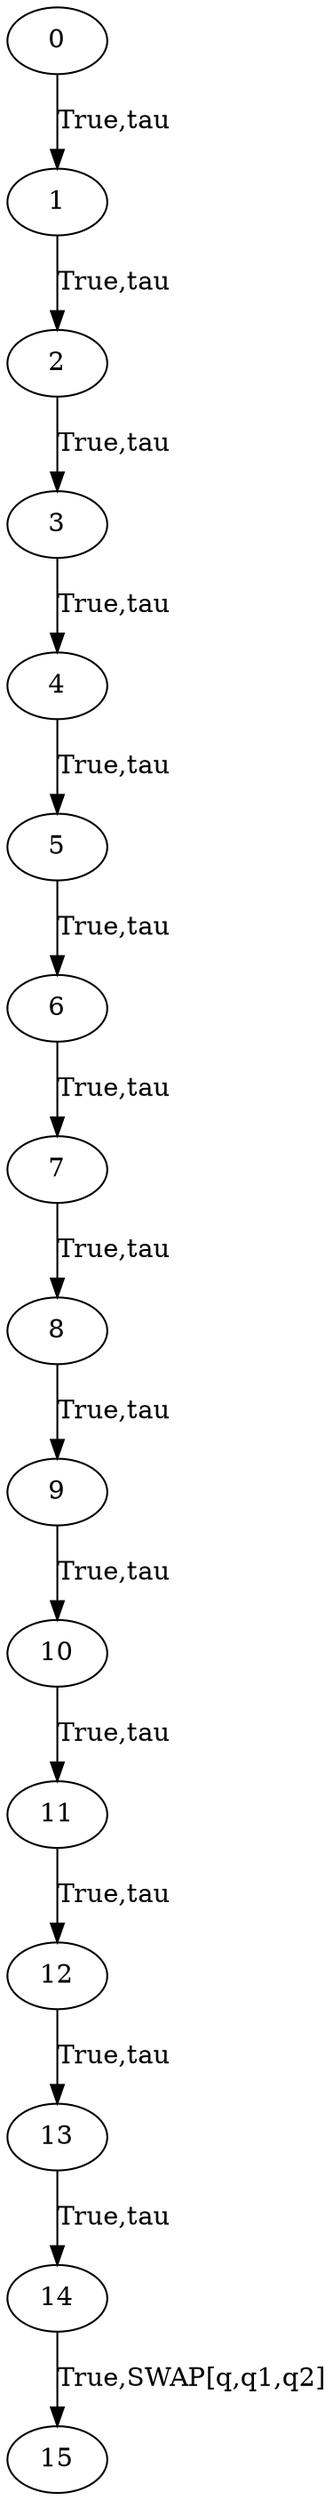 // The qLTS Spec
digraph {
	0 -> 1 [label="True,tau"]
	1 -> 2 [label="True,tau"]
	2 -> 3 [label="True,tau"]
	3 -> 4 [label="True,tau"]
	4 -> 5 [label="True,tau"]
	5 -> 6 [label="True,tau"]
	6 -> 7 [label="True,tau"]
	7 -> 8 [label="True,tau"]
	8 -> 9 [label="True,tau"]
	9 -> 10 [label="True,tau"]
	10 -> 11 [label="True,tau"]
	11 -> 12 [label="True,tau"]
	12 -> 13 [label="True,tau"]
	13 -> 14 [label="True,tau"]
	14 -> 15 [label="True,SWAP[q,q1,q2]"]
}
